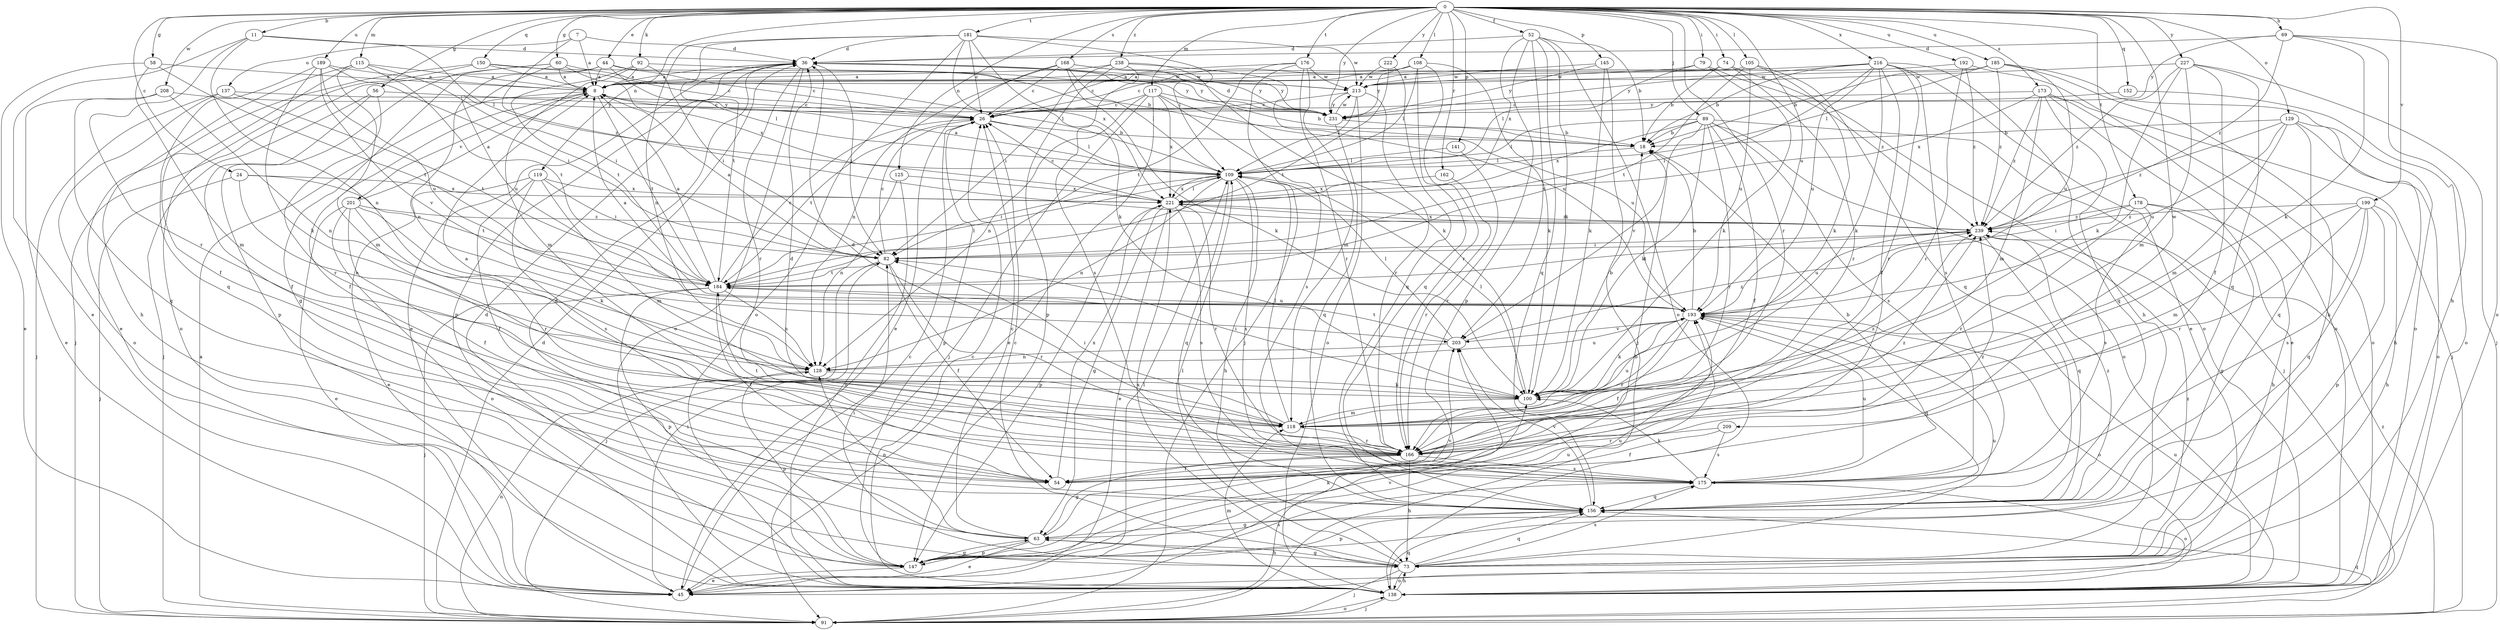 strict digraph  {
0;
7;
8;
11;
18;
24;
26;
36;
44;
45;
52;
54;
56;
58;
60;
63;
69;
73;
74;
79;
82;
89;
91;
92;
100;
105;
108;
109;
115;
117;
118;
119;
125;
128;
129;
137;
138;
141;
145;
147;
150;
152;
156;
162;
166;
168;
173;
175;
176;
178;
181;
184;
185;
189;
192;
193;
199;
201;
203;
208;
209;
213;
216;
221;
222;
227;
231;
238;
239;
0 -> 11  [label=b];
0 -> 24  [label=c];
0 -> 44  [label=e];
0 -> 52  [label=f];
0 -> 56  [label=g];
0 -> 58  [label=g];
0 -> 60  [label=g];
0 -> 69  [label=h];
0 -> 74  [label=i];
0 -> 79  [label=i];
0 -> 89  [label=j];
0 -> 92  [label=k];
0 -> 105  [label=l];
0 -> 108  [label=l];
0 -> 115  [label=m];
0 -> 117  [label=m];
0 -> 119  [label=n];
0 -> 125  [label=n];
0 -> 129  [label=o];
0 -> 141  [label=p];
0 -> 145  [label=p];
0 -> 150  [label=q];
0 -> 152  [label=q];
0 -> 162  [label=r];
0 -> 166  [label=r];
0 -> 168  [label=s];
0 -> 173  [label=s];
0 -> 176  [label=t];
0 -> 178  [label=t];
0 -> 181  [label=t];
0 -> 185  [label=u];
0 -> 189  [label=u];
0 -> 192  [label=u];
0 -> 193  [label=u];
0 -> 199  [label=v];
0 -> 208  [label=w];
0 -> 209  [label=w];
0 -> 216  [label=x];
0 -> 222  [label=y];
0 -> 227  [label=y];
0 -> 231  [label=y];
0 -> 238  [label=z];
7 -> 8  [label=a];
7 -> 36  [label=d];
7 -> 137  [label=o];
7 -> 239  [label=z];
8 -> 26  [label=c];
8 -> 54  [label=f];
8 -> 184  [label=t];
8 -> 201  [label=v];
11 -> 36  [label=d];
11 -> 45  [label=e];
11 -> 109  [label=l];
11 -> 128  [label=n];
11 -> 166  [label=r];
18 -> 109  [label=l];
24 -> 91  [label=j];
24 -> 128  [label=n];
24 -> 184  [label=t];
24 -> 221  [label=x];
26 -> 18  [label=b];
26 -> 109  [label=l];
26 -> 147  [label=p];
26 -> 184  [label=t];
36 -> 8  [label=a];
36 -> 45  [label=e];
36 -> 82  [label=i];
36 -> 138  [label=o];
36 -> 147  [label=p];
36 -> 166  [label=r];
36 -> 213  [label=w];
36 -> 231  [label=y];
44 -> 8  [label=a];
44 -> 18  [label=b];
44 -> 26  [label=c];
44 -> 91  [label=j];
44 -> 109  [label=l];
44 -> 128  [label=n];
45 -> 26  [label=c];
45 -> 82  [label=i];
45 -> 109  [label=l];
45 -> 193  [label=u];
52 -> 18  [label=b];
52 -> 36  [label=d];
52 -> 100  [label=k];
52 -> 138  [label=o];
52 -> 147  [label=p];
52 -> 156  [label=q];
52 -> 203  [label=v];
52 -> 221  [label=x];
54 -> 221  [label=x];
54 -> 239  [label=z];
56 -> 26  [label=c];
56 -> 54  [label=f];
56 -> 91  [label=j];
56 -> 166  [label=r];
58 -> 8  [label=a];
58 -> 45  [label=e];
58 -> 118  [label=m];
58 -> 184  [label=t];
60 -> 8  [label=a];
60 -> 63  [label=g];
60 -> 109  [label=l];
60 -> 147  [label=p];
60 -> 193  [label=u];
60 -> 221  [label=x];
63 -> 26  [label=c];
63 -> 36  [label=d];
63 -> 45  [label=e];
63 -> 73  [label=h];
63 -> 128  [label=n];
63 -> 147  [label=p];
63 -> 203  [label=v];
69 -> 36  [label=d];
69 -> 73  [label=h];
69 -> 100  [label=k];
69 -> 138  [label=o];
69 -> 231  [label=y];
69 -> 239  [label=z];
73 -> 26  [label=c];
73 -> 63  [label=g];
73 -> 82  [label=i];
73 -> 91  [label=j];
73 -> 109  [label=l];
73 -> 138  [label=o];
73 -> 156  [label=q];
73 -> 175  [label=s];
73 -> 193  [label=u];
73 -> 221  [label=x];
73 -> 239  [label=z];
74 -> 8  [label=a];
74 -> 18  [label=b];
74 -> 138  [label=o];
74 -> 166  [label=r];
79 -> 100  [label=k];
79 -> 109  [label=l];
79 -> 213  [label=w];
79 -> 239  [label=z];
82 -> 8  [label=a];
82 -> 26  [label=c];
82 -> 54  [label=f];
82 -> 91  [label=j];
82 -> 166  [label=r];
82 -> 184  [label=t];
89 -> 18  [label=b];
89 -> 54  [label=f];
89 -> 91  [label=j];
89 -> 100  [label=k];
89 -> 109  [label=l];
89 -> 138  [label=o];
89 -> 166  [label=r];
89 -> 175  [label=s];
89 -> 203  [label=v];
89 -> 221  [label=x];
91 -> 8  [label=a];
91 -> 36  [label=d];
91 -> 128  [label=n];
91 -> 138  [label=o];
91 -> 156  [label=q];
91 -> 203  [label=v];
91 -> 239  [label=z];
92 -> 8  [label=a];
92 -> 82  [label=i];
92 -> 118  [label=m];
92 -> 184  [label=t];
92 -> 231  [label=y];
100 -> 18  [label=b];
100 -> 82  [label=i];
100 -> 109  [label=l];
100 -> 118  [label=m];
105 -> 8  [label=a];
105 -> 100  [label=k];
105 -> 156  [label=q];
105 -> 184  [label=t];
105 -> 193  [label=u];
108 -> 8  [label=a];
108 -> 26  [label=c];
108 -> 100  [label=k];
108 -> 109  [label=l];
108 -> 156  [label=q];
108 -> 166  [label=r];
108 -> 231  [label=y];
109 -> 8  [label=a];
109 -> 73  [label=h];
109 -> 82  [label=i];
109 -> 128  [label=n];
109 -> 156  [label=q];
109 -> 175  [label=s];
109 -> 221  [label=x];
115 -> 8  [label=a];
115 -> 54  [label=f];
115 -> 73  [label=h];
115 -> 82  [label=i];
115 -> 118  [label=m];
115 -> 184  [label=t];
117 -> 18  [label=b];
117 -> 26  [label=c];
117 -> 45  [label=e];
117 -> 91  [label=j];
117 -> 128  [label=n];
117 -> 175  [label=s];
117 -> 193  [label=u];
117 -> 221  [label=x];
118 -> 8  [label=a];
118 -> 36  [label=d];
118 -> 82  [label=i];
118 -> 109  [label=l];
118 -> 166  [label=r];
118 -> 193  [label=u];
118 -> 239  [label=z];
119 -> 45  [label=e];
119 -> 54  [label=f];
119 -> 82  [label=i];
119 -> 118  [label=m];
119 -> 175  [label=s];
119 -> 221  [label=x];
125 -> 128  [label=n];
125 -> 138  [label=o];
125 -> 221  [label=x];
128 -> 100  [label=k];
128 -> 147  [label=p];
128 -> 193  [label=u];
129 -> 18  [label=b];
129 -> 73  [label=h];
129 -> 118  [label=m];
129 -> 138  [label=o];
129 -> 156  [label=q];
129 -> 193  [label=u];
129 -> 239  [label=z];
137 -> 91  [label=j];
137 -> 138  [label=o];
137 -> 184  [label=t];
137 -> 231  [label=y];
138 -> 26  [label=c];
138 -> 73  [label=h];
138 -> 91  [label=j];
138 -> 118  [label=m];
138 -> 156  [label=q];
138 -> 193  [label=u];
141 -> 109  [label=l];
141 -> 166  [label=r];
145 -> 91  [label=j];
145 -> 100  [label=k];
145 -> 213  [label=w];
145 -> 231  [label=y];
147 -> 18  [label=b];
147 -> 36  [label=d];
147 -> 45  [label=e];
147 -> 63  [label=g];
147 -> 100  [label=k];
147 -> 175  [label=s];
147 -> 193  [label=u];
150 -> 8  [label=a];
150 -> 26  [label=c];
150 -> 45  [label=e];
150 -> 138  [label=o];
150 -> 231  [label=y];
152 -> 138  [label=o];
152 -> 231  [label=y];
156 -> 63  [label=g];
156 -> 147  [label=p];
156 -> 203  [label=v];
156 -> 239  [label=z];
162 -> 166  [label=r];
162 -> 221  [label=x];
166 -> 36  [label=d];
166 -> 54  [label=f];
166 -> 63  [label=g];
166 -> 73  [label=h];
166 -> 175  [label=s];
166 -> 184  [label=t];
166 -> 239  [label=z];
168 -> 26  [label=c];
168 -> 45  [label=e];
168 -> 100  [label=k];
168 -> 109  [label=l];
168 -> 128  [label=n];
168 -> 213  [label=w];
168 -> 231  [label=y];
173 -> 26  [label=c];
173 -> 45  [label=e];
173 -> 91  [label=j];
173 -> 118  [label=m];
173 -> 138  [label=o];
173 -> 156  [label=q];
173 -> 221  [label=x];
173 -> 239  [label=z];
175 -> 18  [label=b];
175 -> 100  [label=k];
175 -> 138  [label=o];
175 -> 156  [label=q];
175 -> 193  [label=u];
176 -> 26  [label=c];
176 -> 91  [label=j];
176 -> 118  [label=m];
176 -> 166  [label=r];
176 -> 184  [label=t];
176 -> 213  [label=w];
178 -> 63  [label=g];
178 -> 73  [label=h];
178 -> 82  [label=i];
178 -> 166  [label=r];
178 -> 175  [label=s];
178 -> 239  [label=z];
181 -> 26  [label=c];
181 -> 36  [label=d];
181 -> 100  [label=k];
181 -> 109  [label=l];
181 -> 128  [label=n];
181 -> 138  [label=o];
181 -> 184  [label=t];
181 -> 213  [label=w];
181 -> 221  [label=x];
184 -> 8  [label=a];
184 -> 26  [label=c];
184 -> 54  [label=f];
184 -> 91  [label=j];
184 -> 109  [label=l];
184 -> 128  [label=n];
184 -> 147  [label=p];
184 -> 193  [label=u];
185 -> 18  [label=b];
185 -> 73  [label=h];
185 -> 109  [label=l];
185 -> 138  [label=o];
185 -> 193  [label=u];
185 -> 213  [label=w];
185 -> 239  [label=z];
189 -> 8  [label=a];
189 -> 82  [label=i];
189 -> 100  [label=k];
189 -> 156  [label=q];
189 -> 193  [label=u];
189 -> 203  [label=v];
192 -> 8  [label=a];
192 -> 138  [label=o];
192 -> 166  [label=r];
192 -> 239  [label=z];
193 -> 8  [label=a];
193 -> 18  [label=b];
193 -> 54  [label=f];
193 -> 100  [label=k];
193 -> 138  [label=o];
193 -> 156  [label=q];
193 -> 166  [label=r];
193 -> 203  [label=v];
199 -> 73  [label=h];
199 -> 118  [label=m];
199 -> 147  [label=p];
199 -> 156  [label=q];
199 -> 166  [label=r];
199 -> 175  [label=s];
199 -> 239  [label=z];
201 -> 8  [label=a];
201 -> 45  [label=e];
201 -> 54  [label=f];
201 -> 100  [label=k];
201 -> 138  [label=o];
201 -> 166  [label=r];
201 -> 239  [label=z];
203 -> 109  [label=l];
203 -> 128  [label=n];
203 -> 184  [label=t];
203 -> 239  [label=z];
208 -> 45  [label=e];
208 -> 128  [label=n];
208 -> 156  [label=q];
208 -> 231  [label=y];
209 -> 54  [label=f];
209 -> 166  [label=r];
209 -> 175  [label=s];
213 -> 26  [label=c];
213 -> 109  [label=l];
213 -> 138  [label=o];
213 -> 166  [label=r];
213 -> 231  [label=y];
216 -> 8  [label=a];
216 -> 18  [label=b];
216 -> 45  [label=e];
216 -> 54  [label=f];
216 -> 73  [label=h];
216 -> 82  [label=i];
216 -> 100  [label=k];
216 -> 166  [label=r];
216 -> 175  [label=s];
216 -> 193  [label=u];
216 -> 231  [label=y];
221 -> 26  [label=c];
221 -> 45  [label=e];
221 -> 63  [label=g];
221 -> 109  [label=l];
221 -> 147  [label=p];
221 -> 166  [label=r];
221 -> 175  [label=s];
221 -> 239  [label=z];
222 -> 156  [label=q];
222 -> 184  [label=t];
222 -> 213  [label=w];
227 -> 54  [label=f];
227 -> 91  [label=j];
227 -> 100  [label=k];
227 -> 118  [label=m];
227 -> 156  [label=q];
227 -> 213  [label=w];
227 -> 239  [label=z];
231 -> 18  [label=b];
231 -> 36  [label=d];
231 -> 156  [label=q];
231 -> 213  [label=w];
238 -> 8  [label=a];
238 -> 82  [label=i];
238 -> 100  [label=k];
238 -> 147  [label=p];
238 -> 175  [label=s];
238 -> 193  [label=u];
239 -> 82  [label=i];
239 -> 156  [label=q];
239 -> 184  [label=t];
239 -> 193  [label=u];
239 -> 221  [label=x];
}
